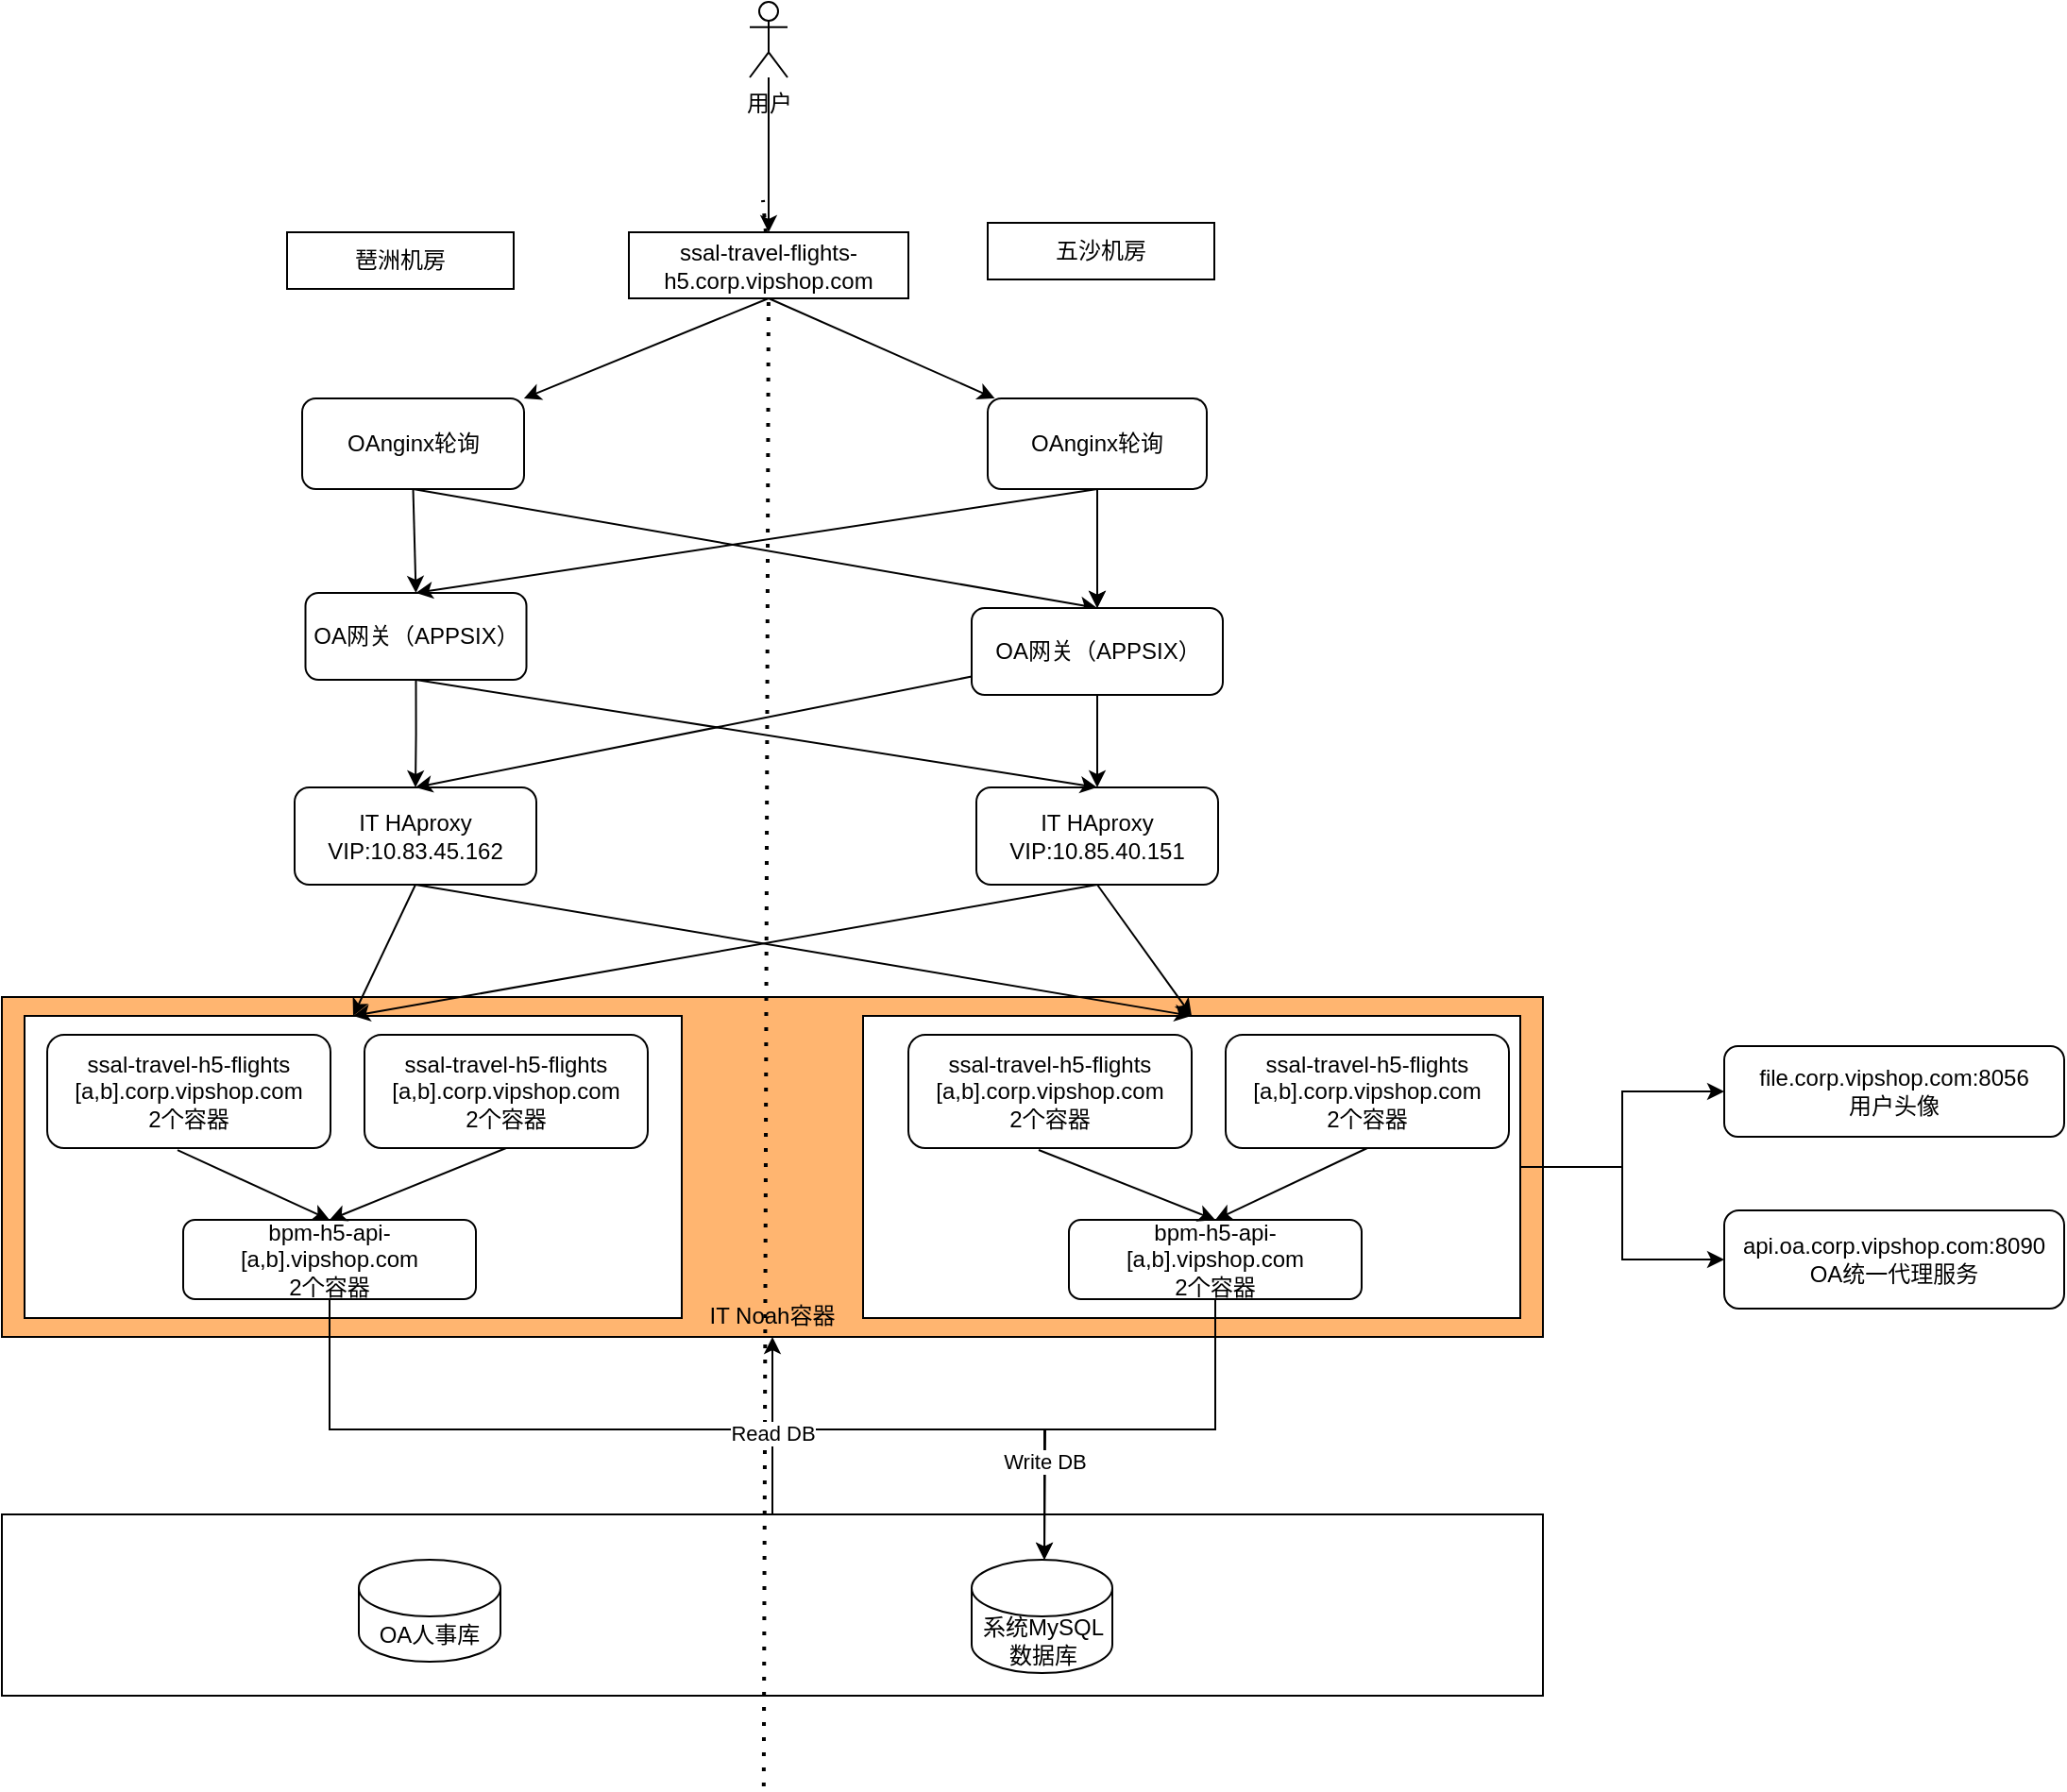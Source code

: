 <mxfile version="21.6.2" type="github">
  <diagram name="第 1 页" id="7p4oWYYam-k33Xym5YHT">
    <mxGraphModel dx="1687" dy="911" grid="0" gridSize="12" guides="1" tooltips="1" connect="1" arrows="1" fold="1" page="0" pageScale="1" pageWidth="700" pageHeight="1000" math="0" shadow="0">
      <root>
        <mxCell id="0" />
        <mxCell id="1" parent="0" />
        <mxCell id="dFFAAGZTvoNmHW9fIlID-19" style="edgeStyle=orthogonalEdgeStyle;rounded=0;orthogonalLoop=1;jettySize=auto;html=1;exitX=0.5;exitY=0;exitDx=0;exitDy=0;entryX=0.5;entryY=1;entryDx=0;entryDy=0;" parent="1" source="dFFAAGZTvoNmHW9fIlID-1" target="ZwRfqZT_dszzTpxQl1mQ-19" edge="1">
          <mxGeometry relative="1" as="geometry" />
        </mxCell>
        <mxCell id="dFFAAGZTvoNmHW9fIlID-1" value="" style="rounded=0;whiteSpace=wrap;html=1;" parent="1" vertex="1">
          <mxGeometry x="300" y="972" width="816" height="96" as="geometry" />
        </mxCell>
        <mxCell id="hPKEBmy1jpqJd7p-ZhG_-3" value="" style="edgeStyle=orthogonalEdgeStyle;rounded=0;orthogonalLoop=1;jettySize=auto;html=1;" edge="1" parent="1" source="ZwRfqZT_dszzTpxQl1mQ-1" target="hPKEBmy1jpqJd7p-ZhG_-1">
          <mxGeometry relative="1" as="geometry" />
        </mxCell>
        <mxCell id="ZwRfqZT_dszzTpxQl1mQ-1" value="用户" style="shape=umlActor;verticalLabelPosition=bottom;verticalAlign=top;html=1;outlineConnect=0;" parent="1" vertex="1">
          <mxGeometry x="696" y="171" width="20" height="40" as="geometry" />
        </mxCell>
        <mxCell id="ZwRfqZT_dszzTpxQl1mQ-2" value="琶洲机房" style="rounded=0;whiteSpace=wrap;html=1;" parent="1" vertex="1">
          <mxGeometry x="451" y="293" width="120" height="30" as="geometry" />
        </mxCell>
        <mxCell id="ZwRfqZT_dszzTpxQl1mQ-3" value="五沙机房" style="rounded=0;whiteSpace=wrap;html=1;" parent="1" vertex="1">
          <mxGeometry x="822" y="288" width="120" height="30" as="geometry" />
        </mxCell>
        <mxCell id="ZwRfqZT_dszzTpxQl1mQ-6" value="OAnginx轮询" style="rounded=1;whiteSpace=wrap;html=1;" parent="1" vertex="1">
          <mxGeometry x="459" y="381" width="117.5" height="48" as="geometry" />
        </mxCell>
        <mxCell id="ZwRfqZT_dszzTpxQl1mQ-15" style="edgeStyle=orthogonalEdgeStyle;rounded=0;orthogonalLoop=1;jettySize=auto;html=1;exitX=0.5;exitY=1;exitDx=0;exitDy=0;entryX=0.5;entryY=0;entryDx=0;entryDy=0;" parent="1" source="ZwRfqZT_dszzTpxQl1mQ-7" target="ZwRfqZT_dszzTpxQl1mQ-10" edge="1">
          <mxGeometry relative="1" as="geometry" />
        </mxCell>
        <mxCell id="ZwRfqZT_dszzTpxQl1mQ-7" value="OAnginx轮询" style="rounded=1;whiteSpace=wrap;html=1;" parent="1" vertex="1">
          <mxGeometry x="822" y="381" width="116" height="48" as="geometry" />
        </mxCell>
        <mxCell id="ZwRfqZT_dszzTpxQl1mQ-21" style="edgeStyle=orthogonalEdgeStyle;rounded=0;orthogonalLoop=1;jettySize=auto;html=1;exitX=0.5;exitY=1;exitDx=0;exitDy=0;" parent="1" source="ZwRfqZT_dszzTpxQl1mQ-9" target="ZwRfqZT_dszzTpxQl1mQ-11" edge="1">
          <mxGeometry relative="1" as="geometry" />
        </mxCell>
        <mxCell id="ZwRfqZT_dszzTpxQl1mQ-9" value="OA网关（APPSIX）" style="rounded=1;whiteSpace=wrap;html=1;" parent="1" vertex="1">
          <mxGeometry x="460.75" y="484" width="117" height="46" as="geometry" />
        </mxCell>
        <mxCell id="ZwRfqZT_dszzTpxQl1mQ-22" style="edgeStyle=orthogonalEdgeStyle;rounded=0;orthogonalLoop=1;jettySize=auto;html=1;exitX=0.5;exitY=1;exitDx=0;exitDy=0;" parent="1" source="ZwRfqZT_dszzTpxQl1mQ-10" target="ZwRfqZT_dszzTpxQl1mQ-12" edge="1">
          <mxGeometry relative="1" as="geometry" />
        </mxCell>
        <mxCell id="ZwRfqZT_dszzTpxQl1mQ-11" value="IT HAproxy&lt;br&gt;VIP:10.83.45.162&lt;br&gt;" style="rounded=1;whiteSpace=wrap;html=1;" parent="1" vertex="1">
          <mxGeometry x="455" y="587" width="128" height="51.5" as="geometry" />
        </mxCell>
        <mxCell id="ZwRfqZT_dszzTpxQl1mQ-12" value="IT HAproxy&lt;br&gt;VIP:10.85.40.151" style="rounded=1;whiteSpace=wrap;html=1;" parent="1" vertex="1">
          <mxGeometry x="816" y="587" width="128" height="51.5" as="geometry" />
        </mxCell>
        <mxCell id="ZwRfqZT_dszzTpxQl1mQ-14" value="" style="endArrow=classic;html=1;rounded=0;exitX=0.5;exitY=1;exitDx=0;exitDy=0;entryX=0.5;entryY=0;entryDx=0;entryDy=0;" parent="1" source="ZwRfqZT_dszzTpxQl1mQ-6" target="ZwRfqZT_dszzTpxQl1mQ-9" edge="1">
          <mxGeometry width="50" height="50" relative="1" as="geometry">
            <mxPoint x="704" y="138" as="sourcePoint" />
            <mxPoint x="523" y="269" as="targetPoint" />
          </mxGeometry>
        </mxCell>
        <mxCell id="ZwRfqZT_dszzTpxQl1mQ-17" value="" style="endArrow=classic;html=1;rounded=0;exitX=0.5;exitY=1;exitDx=0;exitDy=0;entryX=0.5;entryY=0;entryDx=0;entryDy=0;" parent="1" source="ZwRfqZT_dszzTpxQl1mQ-6" target="ZwRfqZT_dszzTpxQl1mQ-10" edge="1">
          <mxGeometry width="50" height="50" relative="1" as="geometry">
            <mxPoint x="704" y="138" as="sourcePoint" />
            <mxPoint x="523" y="269" as="targetPoint" />
          </mxGeometry>
        </mxCell>
        <mxCell id="ZwRfqZT_dszzTpxQl1mQ-18" value="" style="endArrow=classic;html=1;rounded=0;exitX=0.5;exitY=1;exitDx=0;exitDy=0;entryX=0.5;entryY=0;entryDx=0;entryDy=0;" parent="1" source="ZwRfqZT_dszzTpxQl1mQ-7" target="ZwRfqZT_dszzTpxQl1mQ-9" edge="1">
          <mxGeometry width="50" height="50" relative="1" as="geometry">
            <mxPoint x="714" y="148" as="sourcePoint" />
            <mxPoint x="533" y="279" as="targetPoint" />
          </mxGeometry>
        </mxCell>
        <mxCell id="ZwRfqZT_dszzTpxQl1mQ-19" value="&lt;br&gt;&lt;br&gt;&lt;br&gt;&lt;br&gt;&lt;br&gt;&lt;br&gt;&lt;br&gt;&lt;br&gt;&lt;br&gt;&lt;br&gt;&lt;br&gt;IT Noah容器" style="rounded=0;whiteSpace=wrap;html=1;fillColor=#FFB570;" parent="1" vertex="1">
          <mxGeometry x="300" y="698" width="816" height="180" as="geometry" />
        </mxCell>
        <mxCell id="ZwRfqZT_dszzTpxQl1mQ-25" value="" style="endArrow=classic;html=1;rounded=0;exitX=0.5;exitY=1;exitDx=0;exitDy=0;entryX=0.5;entryY=0;entryDx=0;entryDy=0;" parent="1" source="ZwRfqZT_dszzTpxQl1mQ-9" target="ZwRfqZT_dszzTpxQl1mQ-12" edge="1">
          <mxGeometry width="50" height="50" relative="1" as="geometry">
            <mxPoint x="530" y="328" as="sourcePoint" />
            <mxPoint x="890" y="418" as="targetPoint" />
          </mxGeometry>
        </mxCell>
        <mxCell id="ZwRfqZT_dszzTpxQl1mQ-4" value="" style="endArrow=none;dashed=1;html=1;dashPattern=1 3;strokeWidth=2;rounded=0;" parent="1" edge="1" source="hPKEBmy1jpqJd7p-ZhG_-1">
          <mxGeometry width="50" height="50" relative="1" as="geometry">
            <mxPoint x="703.41" y="1116" as="sourcePoint" />
            <mxPoint x="703" y="276" as="targetPoint" />
          </mxGeometry>
        </mxCell>
        <mxCell id="ZwRfqZT_dszzTpxQl1mQ-26" value="" style="endArrow=classic;html=1;rounded=0;entryX=0.5;entryY=0;entryDx=0;entryDy=0;" parent="1" target="ZwRfqZT_dszzTpxQl1mQ-11" edge="1" source="ZwRfqZT_dszzTpxQl1mQ-10">
          <mxGeometry width="50" height="50" relative="1" as="geometry">
            <mxPoint x="880" y="478" as="sourcePoint" />
            <mxPoint x="530" y="418" as="targetPoint" />
          </mxGeometry>
        </mxCell>
        <mxCell id="ZwRfqZT_dszzTpxQl1mQ-27" value="" style="rounded=0;whiteSpace=wrap;html=1;" parent="1" vertex="1">
          <mxGeometry x="312" y="708" width="348" height="160" as="geometry" />
        </mxCell>
        <mxCell id="ZwRfqZT_dszzTpxQl1mQ-28" value="ssal-travel-h5-flights&lt;br&gt;[a,b].corp.vipshop.com&lt;br&gt;2个容器" style="rounded=1;whiteSpace=wrap;html=1;" parent="1" vertex="1">
          <mxGeometry x="324" y="718" width="150" height="60" as="geometry" />
        </mxCell>
        <mxCell id="dFFAAGZTvoNmHW9fIlID-11" style="edgeStyle=orthogonalEdgeStyle;rounded=0;orthogonalLoop=1;jettySize=auto;html=1;exitX=0.5;exitY=1;exitDx=0;exitDy=0;" parent="1" source="ZwRfqZT_dszzTpxQl1mQ-29" edge="1">
          <mxGeometry relative="1" as="geometry">
            <mxPoint x="852" y="996" as="targetPoint" />
          </mxGeometry>
        </mxCell>
        <mxCell id="ZwRfqZT_dszzTpxQl1mQ-29" value="bpm-h5-api-[a,b].vipshop.com&lt;br&gt;2个容器" style="rounded=1;whiteSpace=wrap;html=1;" parent="1" vertex="1">
          <mxGeometry x="396" y="816" width="155" height="42" as="geometry" />
        </mxCell>
        <mxCell id="ZwRfqZT_dszzTpxQl1mQ-31" value="ssal-travel-h5-flights&lt;br&gt;[a,b].corp.vipshop.com&lt;br&gt;2个容器" style="rounded=1;whiteSpace=wrap;html=1;" parent="1" vertex="1">
          <mxGeometry x="492" y="718" width="150" height="60" as="geometry" />
        </mxCell>
        <mxCell id="ZwRfqZT_dszzTpxQl1mQ-32" value="" style="endArrow=classic;html=1;rounded=0;entryX=0.5;entryY=0;entryDx=0;entryDy=0;exitX=0.46;exitY=1.017;exitDx=0;exitDy=0;exitPerimeter=0;" parent="1" source="ZwRfqZT_dszzTpxQl1mQ-28" target="ZwRfqZT_dszzTpxQl1mQ-29" edge="1">
          <mxGeometry width="50" height="50" relative="1" as="geometry">
            <mxPoint x="444" y="854" as="sourcePoint" />
            <mxPoint x="494" y="804" as="targetPoint" />
          </mxGeometry>
        </mxCell>
        <mxCell id="ZwRfqZT_dszzTpxQl1mQ-33" value="" style="endArrow=classic;html=1;rounded=0;entryX=0.5;entryY=0;entryDx=0;entryDy=0;exitX=0.5;exitY=1;exitDx=0;exitDy=0;" parent="1" source="ZwRfqZT_dszzTpxQl1mQ-31" target="ZwRfqZT_dszzTpxQl1mQ-29" edge="1">
          <mxGeometry width="50" height="50" relative="1" as="geometry">
            <mxPoint x="492" y="770" as="sourcePoint" />
            <mxPoint x="542" y="720" as="targetPoint" />
          </mxGeometry>
        </mxCell>
        <mxCell id="ZwRfqZT_dszzTpxQl1mQ-53" style="edgeStyle=orthogonalEdgeStyle;rounded=0;orthogonalLoop=1;jettySize=auto;html=1;exitX=1;exitY=0.5;exitDx=0;exitDy=0;entryX=0;entryY=0.5;entryDx=0;entryDy=0;" parent="1" source="ZwRfqZT_dszzTpxQl1mQ-34" target="ZwRfqZT_dszzTpxQl1mQ-49" edge="1">
          <mxGeometry relative="1" as="geometry" />
        </mxCell>
        <mxCell id="ZwRfqZT_dszzTpxQl1mQ-54" style="edgeStyle=orthogonalEdgeStyle;rounded=0;orthogonalLoop=1;jettySize=auto;html=1;exitX=1;exitY=0.5;exitDx=0;exitDy=0;entryX=0;entryY=0.5;entryDx=0;entryDy=0;" parent="1" source="ZwRfqZT_dszzTpxQl1mQ-34" target="ZwRfqZT_dszzTpxQl1mQ-52" edge="1">
          <mxGeometry relative="1" as="geometry" />
        </mxCell>
        <mxCell id="ZwRfqZT_dszzTpxQl1mQ-34" value="" style="rounded=0;whiteSpace=wrap;html=1;" parent="1" vertex="1">
          <mxGeometry x="756" y="708" width="348" height="160" as="geometry" />
        </mxCell>
        <mxCell id="ZwRfqZT_dszzTpxQl1mQ-35" value="ssal-travel-h5-flights&lt;br&gt;[a,b].corp.vipshop.com&lt;br&gt;2个容器" style="rounded=1;whiteSpace=wrap;html=1;" parent="1" vertex="1">
          <mxGeometry x="780" y="718" width="150" height="60" as="geometry" />
        </mxCell>
        <mxCell id="dFFAAGZTvoNmHW9fIlID-10" style="edgeStyle=orthogonalEdgeStyle;rounded=0;orthogonalLoop=1;jettySize=auto;html=1;exitX=0.5;exitY=1;exitDx=0;exitDy=0;" parent="1" source="ZwRfqZT_dszzTpxQl1mQ-36" target="dFFAAGZTvoNmHW9fIlID-3" edge="1">
          <mxGeometry relative="1" as="geometry">
            <Array as="points">
              <mxPoint x="943" y="927" />
              <mxPoint x="852" y="927" />
            </Array>
          </mxGeometry>
        </mxCell>
        <mxCell id="dFFAAGZTvoNmHW9fIlID-12" value="Write DB" style="edgeLabel;html=1;align=center;verticalAlign=middle;resizable=0;points=[];" parent="dFFAAGZTvoNmHW9fIlID-10" vertex="1" connectable="0">
          <mxGeometry x="0.536" relative="1" as="geometry">
            <mxPoint y="1" as="offset" />
          </mxGeometry>
        </mxCell>
        <mxCell id="ZwRfqZT_dszzTpxQl1mQ-36" value="bpm-h5-api-[a,b].vipshop.com&lt;br&gt;2个容器" style="rounded=1;whiteSpace=wrap;html=1;" parent="1" vertex="1">
          <mxGeometry x="865" y="816" width="155" height="42" as="geometry" />
        </mxCell>
        <mxCell id="ZwRfqZT_dszzTpxQl1mQ-37" value="ssal-travel-h5-flights&lt;br&gt;[a,b].corp.vipshop.com&lt;br&gt;2个容器" style="rounded=1;whiteSpace=wrap;html=1;" parent="1" vertex="1">
          <mxGeometry x="948" y="718" width="150" height="60" as="geometry" />
        </mxCell>
        <mxCell id="ZwRfqZT_dszzTpxQl1mQ-38" value="" style="endArrow=classic;html=1;rounded=0;entryX=0.5;entryY=0;entryDx=0;entryDy=0;exitX=0.46;exitY=1.017;exitDx=0;exitDy=0;exitPerimeter=0;" parent="1" source="ZwRfqZT_dszzTpxQl1mQ-35" target="ZwRfqZT_dszzTpxQl1mQ-36" edge="1">
          <mxGeometry width="50" height="50" relative="1" as="geometry">
            <mxPoint x="864" y="854" as="sourcePoint" />
            <mxPoint x="914" y="804" as="targetPoint" />
          </mxGeometry>
        </mxCell>
        <mxCell id="ZwRfqZT_dszzTpxQl1mQ-39" value="" style="endArrow=classic;html=1;rounded=0;entryX=0.5;entryY=0;entryDx=0;entryDy=0;exitX=0.5;exitY=1;exitDx=0;exitDy=0;" parent="1" source="ZwRfqZT_dszzTpxQl1mQ-37" target="ZwRfqZT_dszzTpxQl1mQ-36" edge="1">
          <mxGeometry width="50" height="50" relative="1" as="geometry">
            <mxPoint x="912" y="770" as="sourcePoint" />
            <mxPoint x="962" y="720" as="targetPoint" />
          </mxGeometry>
        </mxCell>
        <mxCell id="ZwRfqZT_dszzTpxQl1mQ-40" value="" style="endArrow=classic;html=1;rounded=0;exitX=0.5;exitY=1;exitDx=0;exitDy=0;entryX=0.5;entryY=0;entryDx=0;entryDy=0;" parent="1" source="ZwRfqZT_dszzTpxQl1mQ-11" target="ZwRfqZT_dszzTpxQl1mQ-27" edge="1">
          <mxGeometry width="50" height="50" relative="1" as="geometry">
            <mxPoint x="204" y="674" as="sourcePoint" />
            <mxPoint x="254" y="624" as="targetPoint" />
          </mxGeometry>
        </mxCell>
        <mxCell id="ZwRfqZT_dszzTpxQl1mQ-41" value="" style="endArrow=classic;html=1;rounded=0;exitX=0.5;exitY=1;exitDx=0;exitDy=0;entryX=0.5;entryY=0;entryDx=0;entryDy=0;" parent="1" source="ZwRfqZT_dszzTpxQl1mQ-12" target="ZwRfqZT_dszzTpxQl1mQ-34" edge="1">
          <mxGeometry width="50" height="50" relative="1" as="geometry">
            <mxPoint x="532" y="616" as="sourcePoint" />
            <mxPoint x="522" y="710" as="targetPoint" />
          </mxGeometry>
        </mxCell>
        <mxCell id="ZwRfqZT_dszzTpxQl1mQ-42" value="" style="endArrow=classic;html=1;rounded=0;entryX=0.5;entryY=0;entryDx=0;entryDy=0;exitX=0.5;exitY=1;exitDx=0;exitDy=0;" parent="1" source="ZwRfqZT_dszzTpxQl1mQ-11" target="ZwRfqZT_dszzTpxQl1mQ-34" edge="1">
          <mxGeometry width="50" height="50" relative="1" as="geometry">
            <mxPoint x="708" y="638" as="sourcePoint" />
            <mxPoint x="758" y="588" as="targetPoint" />
          </mxGeometry>
        </mxCell>
        <mxCell id="ZwRfqZT_dszzTpxQl1mQ-43" value="" style="endArrow=classic;html=1;rounded=0;exitX=0.5;exitY=1;exitDx=0;exitDy=0;entryX=0.5;entryY=0;entryDx=0;entryDy=0;" parent="1" source="ZwRfqZT_dszzTpxQl1mQ-12" target="ZwRfqZT_dszzTpxQl1mQ-27" edge="1">
          <mxGeometry width="50" height="50" relative="1" as="geometry">
            <mxPoint x="532" y="616" as="sourcePoint" />
            <mxPoint x="954" y="720" as="targetPoint" />
          </mxGeometry>
        </mxCell>
        <mxCell id="ZwRfqZT_dszzTpxQl1mQ-49" value="api.oa.corp.vipshop.com:8090&lt;br&gt;OA统一代理服务" style="rounded=1;whiteSpace=wrap;html=1;" parent="1" vertex="1">
          <mxGeometry x="1212" y="811" width="180" height="52" as="geometry" />
        </mxCell>
        <mxCell id="ZwRfqZT_dszzTpxQl1mQ-52" value="file.corp.vipshop.com:8056&lt;br&gt;用户头像" style="rounded=1;whiteSpace=wrap;html=1;" parent="1" vertex="1">
          <mxGeometry x="1212" y="724" width="180" height="48" as="geometry" />
        </mxCell>
        <mxCell id="dFFAAGZTvoNmHW9fIlID-2" value="OA人事库" style="shape=cylinder3;whiteSpace=wrap;html=1;boundedLbl=1;backgroundOutline=1;size=15;" parent="1" vertex="1">
          <mxGeometry x="489" y="996" width="75" height="54" as="geometry" />
        </mxCell>
        <mxCell id="dFFAAGZTvoNmHW9fIlID-3" value="系统MySQL数据库" style="shape=cylinder3;whiteSpace=wrap;html=1;boundedLbl=1;backgroundOutline=1;size=15;" parent="1" vertex="1">
          <mxGeometry x="813.5" y="996" width="74.5" height="60" as="geometry" />
        </mxCell>
        <mxCell id="hPKEBmy1jpqJd7p-ZhG_-4" style="rounded=0;orthogonalLoop=1;jettySize=auto;html=1;exitX=0.5;exitY=1;exitDx=0;exitDy=0;" edge="1" parent="1" source="hPKEBmy1jpqJd7p-ZhG_-1" target="ZwRfqZT_dszzTpxQl1mQ-6">
          <mxGeometry relative="1" as="geometry" />
        </mxCell>
        <mxCell id="hPKEBmy1jpqJd7p-ZhG_-5" style="rounded=0;orthogonalLoop=1;jettySize=auto;html=1;exitX=0.5;exitY=1;exitDx=0;exitDy=0;" edge="1" parent="1" source="hPKEBmy1jpqJd7p-ZhG_-1" target="ZwRfqZT_dszzTpxQl1mQ-7">
          <mxGeometry relative="1" as="geometry" />
        </mxCell>
        <mxCell id="hPKEBmy1jpqJd7p-ZhG_-6" value="" style="endArrow=classic;html=1;rounded=0;entryX=0.5;entryY=0;entryDx=0;entryDy=0;" edge="1" parent="1" target="ZwRfqZT_dszzTpxQl1mQ-10">
          <mxGeometry width="50" height="50" relative="1" as="geometry">
            <mxPoint x="880" y="478" as="sourcePoint" />
            <mxPoint x="519" y="587" as="targetPoint" />
          </mxGeometry>
        </mxCell>
        <mxCell id="ZwRfqZT_dszzTpxQl1mQ-10" value="OA网关（APPSIX）&lt;br&gt;" style="rounded=1;whiteSpace=wrap;html=1;" parent="1" vertex="1">
          <mxGeometry x="813.5" y="492" width="133" height="46" as="geometry" />
        </mxCell>
        <mxCell id="hPKEBmy1jpqJd7p-ZhG_-7" value="" style="endArrow=none;dashed=1;html=1;dashPattern=1 3;strokeWidth=2;rounded=0;" edge="1" parent="1" target="hPKEBmy1jpqJd7p-ZhG_-1">
          <mxGeometry width="50" height="50" relative="1" as="geometry">
            <mxPoint x="703.41" y="1116" as="sourcePoint" />
            <mxPoint x="703" y="276" as="targetPoint" />
          </mxGeometry>
        </mxCell>
        <mxCell id="hPKEBmy1jpqJd7p-ZhG_-8" value="Read DB" style="edgeLabel;html=1;align=center;verticalAlign=middle;resizable=0;points=[];" vertex="1" connectable="0" parent="hPKEBmy1jpqJd7p-ZhG_-7">
          <mxGeometry x="-0.524" y="-4" relative="1" as="geometry">
            <mxPoint as="offset" />
          </mxGeometry>
        </mxCell>
        <mxCell id="hPKEBmy1jpqJd7p-ZhG_-1" value="ssal-travel-flights-h5.corp.vipshop.com" style="rounded=0;whiteSpace=wrap;html=1;" vertex="1" parent="1">
          <mxGeometry x="632" y="293" width="148" height="35" as="geometry" />
        </mxCell>
      </root>
    </mxGraphModel>
  </diagram>
</mxfile>
